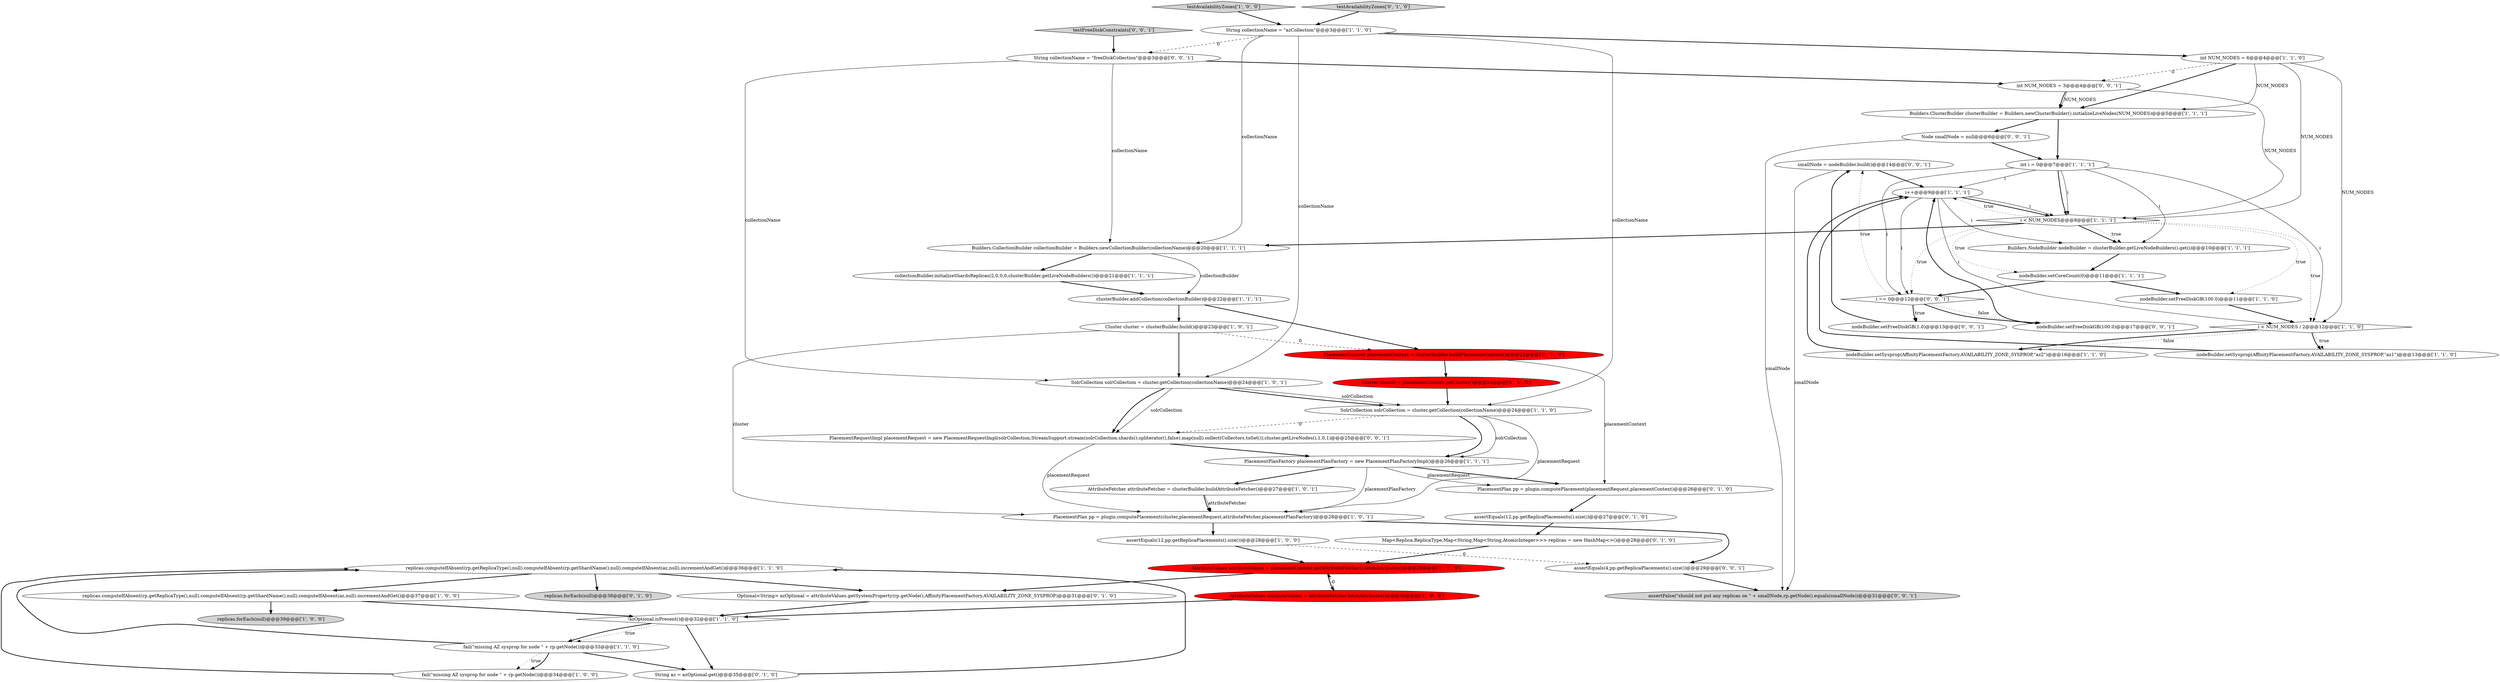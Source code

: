 digraph {
17 [style = filled, label = "replicas.computeIfAbsent(rp.getReplicaType(),null).computeIfAbsent(rp.getShardName(),null).computeIfAbsent(az,null).incrementAndGet()@@@36@@@['1', '1', '0']", fillcolor = white, shape = ellipse image = "AAA0AAABBB1BBB"];
19 [style = filled, label = "PlacementPlanFactory placementPlanFactory = new PlacementPlanFactoryImpl()@@@26@@@['1', '1', '1']", fillcolor = white, shape = ellipse image = "AAA0AAABBB1BBB"];
12 [style = filled, label = "replicas.computeIfAbsent(rp.getReplicaType(),null).computeIfAbsent(rp.getShardName(),null).computeIfAbsent(az,null).incrementAndGet()@@@37@@@['1', '0', '0']", fillcolor = white, shape = ellipse image = "AAA0AAABBB1BBB"];
13 [style = filled, label = "Cluster cluster = clusterBuilder.build()@@@23@@@['1', '0', '1']", fillcolor = white, shape = ellipse image = "AAA0AAABBB1BBB"];
16 [style = filled, label = "nodeBuilder.setSysprop(AffinityPlacementFactory.AVAILABILITY_ZONE_SYSPROP,\"az2\")@@@16@@@['1', '1', '0']", fillcolor = white, shape = ellipse image = "AAA0AAABBB1BBB"];
21 [style = filled, label = "clusterBuilder.addCollection(collectionBuilder)@@@22@@@['1', '1', '1']", fillcolor = white, shape = ellipse image = "AAA0AAABBB1BBB"];
5 [style = filled, label = "nodeBuilder.setSysprop(AffinityPlacementFactory.AVAILABILITY_ZONE_SYSPROP,\"az1\")@@@13@@@['1', '1', '0']", fillcolor = white, shape = ellipse image = "AAA0AAABBB1BBB"];
36 [style = filled, label = "replicas.forEach(null)@@@38@@@['0', '1', '0']", fillcolor = lightgray, shape = ellipse image = "AAA0AAABBB2BBB"];
45 [style = filled, label = "i == 0@@@12@@@['0', '0', '1']", fillcolor = white, shape = diamond image = "AAA0AAABBB3BBB"];
39 [style = filled, label = "Map<Replica.ReplicaType,Map<String,Map<String,AtomicInteger>>> replicas = new HashMap<>()@@@28@@@['0', '1', '0']", fillcolor = white, shape = ellipse image = "AAA0AAABBB2BBB"];
22 [style = filled, label = "SolrCollection solrCollection = cluster.getCollection(collectionName)@@@24@@@['1', '1', '0']", fillcolor = white, shape = ellipse image = "AAA0AAABBB1BBB"];
30 [style = filled, label = "testAvailabilityZones['1', '0', '0']", fillcolor = lightgray, shape = diamond image = "AAA0AAABBB1BBB"];
24 [style = filled, label = "i < NUM_NODES / 2@@@12@@@['1', '1', '0']", fillcolor = white, shape = diamond image = "AAA0AAABBB1BBB"];
35 [style = filled, label = "assertEquals(12,pp.getReplicaPlacements().size())@@@27@@@['0', '1', '0']", fillcolor = white, shape = ellipse image = "AAA0AAABBB2BBB"];
20 [style = filled, label = "i < NUM_NODES@@@8@@@['1', '1', '1']", fillcolor = white, shape = diamond image = "AAA0AAABBB1BBB"];
4 [style = filled, label = "collectionBuilder.initializeShardsReplicas(2,0,0,0,clusterBuilder.getLiveNodeBuilders())@@@21@@@['1', '1', '1']", fillcolor = white, shape = ellipse image = "AAA0AAABBB1BBB"];
6 [style = filled, label = "assertEquals(12,pp.getReplicaPlacements().size())@@@28@@@['1', '0', '0']", fillcolor = white, shape = ellipse image = "AAA0AAABBB1BBB"];
37 [style = filled, label = "Optional<String> azOptional = attributeValues.getSystemProperty(rp.getNode(),AffinityPlacementFactory.AVAILABILITY_ZONE_SYSPROP)@@@31@@@['0', '1', '0']", fillcolor = white, shape = ellipse image = "AAA0AAABBB2BBB"];
50 [style = filled, label = "nodeBuilder.setFreeDiskGB(1.0)@@@13@@@['0', '0', '1']", fillcolor = white, shape = ellipse image = "AAA0AAABBB3BBB"];
25 [style = filled, label = "AttributeValues attributeValues = placementContext.getAttributeFetcher().fetchAttributes()@@@29@@@['1', '1', '0']", fillcolor = red, shape = ellipse image = "AAA1AAABBB1BBB"];
2 [style = filled, label = "fail(\"missing AZ sysprop for node \" + rp.getNode())@@@34@@@['1', '0', '0']", fillcolor = white, shape = ellipse image = "AAA0AAABBB1BBB"];
40 [style = filled, label = "String collectionName = \"freeDiskCollection\"@@@3@@@['0', '0', '1']", fillcolor = white, shape = ellipse image = "AAA0AAABBB3BBB"];
42 [style = filled, label = "smallNode = nodeBuilder.build()@@@14@@@['0', '0', '1']", fillcolor = white, shape = ellipse image = "AAA0AAABBB3BBB"];
29 [style = filled, label = "String collectionName = \"azCollection\"@@@3@@@['1', '1', '0']", fillcolor = white, shape = ellipse image = "AAA0AAABBB1BBB"];
31 [style = filled, label = "PlacementContext placementContext = clusterBuilder.buildPlacementContext()@@@22@@@['0', '1', '0']", fillcolor = red, shape = ellipse image = "AAA1AAABBB2BBB"];
28 [style = filled, label = "i++@@@9@@@['1', '1', '1']", fillcolor = white, shape = ellipse image = "AAA0AAABBB1BBB"];
23 [style = filled, label = "Builders.NodeBuilder nodeBuilder = clusterBuilder.getLiveNodeBuilders().get(i)@@@10@@@['1', '1', '1']", fillcolor = white, shape = ellipse image = "AAA0AAABBB1BBB"];
41 [style = filled, label = "assertFalse(\"should not put any replicas on \" + smallNode,rp.getNode().equals(smallNode))@@@31@@@['0', '0', '1']", fillcolor = lightgray, shape = ellipse image = "AAA0AAABBB3BBB"];
10 [style = filled, label = "Builders.CollectionBuilder collectionBuilder = Builders.newCollectionBuilder(collectionName)@@@20@@@['1', '1', '1']", fillcolor = white, shape = ellipse image = "AAA0AAABBB1BBB"];
43 [style = filled, label = "nodeBuilder.setFreeDiskGB(100.0)@@@17@@@['0', '0', '1']", fillcolor = white, shape = ellipse image = "AAA0AAABBB3BBB"];
46 [style = filled, label = "testFreeDiskConstraints['0', '0', '1']", fillcolor = lightgray, shape = diamond image = "AAA0AAABBB3BBB"];
47 [style = filled, label = "PlacementRequestImpl placementRequest = new PlacementRequestImpl(solrCollection,StreamSupport.stream(solrCollection.shards().spliterator(),false).map(null).collect(Collectors.toSet()),cluster.getLiveNodes(),1,0,1)@@@25@@@['0', '0', '1']", fillcolor = white, shape = ellipse image = "AAA0AAABBB3BBB"];
48 [style = filled, label = "Node smallNode = null@@@6@@@['0', '0', '1']", fillcolor = white, shape = ellipse image = "AAA0AAABBB3BBB"];
49 [style = filled, label = "assertEquals(4,pp.getReplicaPlacements().size())@@@29@@@['0', '0', '1']", fillcolor = white, shape = ellipse image = "AAA0AAABBB3BBB"];
34 [style = filled, label = "Cluster cluster = placementContext.getCluster()@@@23@@@['0', '1', '0']", fillcolor = red, shape = ellipse image = "AAA1AAABBB2BBB"];
32 [style = filled, label = "String az = azOptional.get()@@@35@@@['0', '1', '0']", fillcolor = white, shape = ellipse image = "AAA0AAABBB2BBB"];
1 [style = filled, label = "int i = 0@@@7@@@['1', '1', '1']", fillcolor = white, shape = ellipse image = "AAA0AAABBB1BBB"];
0 [style = filled, label = "int NUM_NODES = 6@@@4@@@['1', '1', '0']", fillcolor = white, shape = ellipse image = "AAA0AAABBB1BBB"];
3 [style = filled, label = "AttributeFetcher attributeFetcher = clusterBuilder.buildAttributeFetcher()@@@27@@@['1', '0', '1']", fillcolor = white, shape = ellipse image = "AAA0AAABBB1BBB"];
18 [style = filled, label = "fail(\"missing AZ sysprop for node \" + rp.getNode())@@@33@@@['1', '1', '0']", fillcolor = white, shape = ellipse image = "AAA0AAABBB1BBB"];
14 [style = filled, label = "SolrCollection solrCollection = cluster.getCollection(collectionName)@@@24@@@['1', '0', '1']", fillcolor = white, shape = ellipse image = "AAA0AAABBB1BBB"];
15 [style = filled, label = "nodeBuilder.setFreeDiskGB(100.0)@@@11@@@['1', '1', '0']", fillcolor = white, shape = ellipse image = "AAA0AAABBB1BBB"];
27 [style = filled, label = "!azOptional.isPresent()@@@32@@@['1', '1', '0']", fillcolor = white, shape = diamond image = "AAA0AAABBB1BBB"];
44 [style = filled, label = "int NUM_NODES = 3@@@4@@@['0', '0', '1']", fillcolor = white, shape = ellipse image = "AAA0AAABBB3BBB"];
33 [style = filled, label = "PlacementPlan pp = plugin.computePlacement(placementRequest,placementContext)@@@26@@@['0', '1', '0']", fillcolor = white, shape = ellipse image = "AAA0AAABBB2BBB"];
26 [style = filled, label = "AttributeValues attributeValues = attributeFetcher.fetchAttributes()@@@30@@@['1', '0', '0']", fillcolor = red, shape = ellipse image = "AAA1AAABBB1BBB"];
8 [style = filled, label = "replicas.forEach(null)@@@39@@@['1', '0', '0']", fillcolor = lightgray, shape = ellipse image = "AAA0AAABBB1BBB"];
11 [style = filled, label = "Builders.ClusterBuilder clusterBuilder = Builders.newClusterBuilder().initializeLiveNodes(NUM_NODES)@@@5@@@['1', '1', '1']", fillcolor = white, shape = ellipse image = "AAA0AAABBB1BBB"];
9 [style = filled, label = "PlacementPlan pp = plugin.computePlacement(cluster,placementRequest,attributeFetcher,placementPlanFactory)@@@28@@@['1', '0', '1']", fillcolor = white, shape = ellipse image = "AAA0AAABBB1BBB"];
38 [style = filled, label = "testAvailabilityZones['0', '1', '0']", fillcolor = lightgray, shape = diamond image = "AAA0AAABBB2BBB"];
7 [style = filled, label = "nodeBuilder.setCoreCount(0)@@@11@@@['1', '1', '1']", fillcolor = white, shape = ellipse image = "AAA0AAABBB1BBB"];
42->41 [style = solid, label="smallNode"];
48->41 [style = solid, label="smallNode"];
27->32 [style = bold, label=""];
1->24 [style = solid, label="i"];
44->20 [style = solid, label="NUM_NODES"];
37->27 [style = bold, label=""];
28->20 [style = bold, label=""];
0->44 [style = dashed, label="0"];
29->0 [style = bold, label=""];
1->20 [style = bold, label=""];
0->20 [style = solid, label="NUM_NODES"];
5->28 [style = bold, label=""];
30->29 [style = bold, label=""];
40->10 [style = solid, label="collectionName"];
9->6 [style = bold, label=""];
17->36 [style = bold, label=""];
21->31 [style = bold, label=""];
45->43 [style = bold, label=""];
18->32 [style = bold, label=""];
45->42 [style = dotted, label="true"];
24->16 [style = dotted, label="false"];
27->18 [style = dotted, label="true"];
48->1 [style = bold, label=""];
13->14 [style = bold, label=""];
19->3 [style = bold, label=""];
24->5 [style = dotted, label="true"];
20->15 [style = dotted, label="true"];
22->19 [style = solid, label="solrCollection"];
21->13 [style = bold, label=""];
28->20 [style = solid, label="i"];
20->24 [style = dotted, label="true"];
11->48 [style = bold, label=""];
0->11 [style = solid, label="NUM_NODES"];
14->47 [style = solid, label="solrCollection"];
22->9 [style = solid, label="placementRequest"];
19->9 [style = solid, label="placementPlanFactory"];
14->22 [style = bold, label=""];
4->21 [style = bold, label=""];
17->37 [style = bold, label=""];
45->50 [style = dotted, label="true"];
24->5 [style = bold, label=""];
0->24 [style = solid, label="NUM_NODES"];
40->14 [style = solid, label="collectionName"];
6->49 [style = dashed, label="0"];
26->27 [style = bold, label=""];
45->43 [style = dotted, label="false"];
20->23 [style = bold, label=""];
13->31 [style = dashed, label="0"];
25->37 [style = bold, label=""];
25->26 [style = bold, label=""];
49->41 [style = bold, label=""];
28->23 [style = solid, label="i"];
23->7 [style = bold, label=""];
39->25 [style = bold, label=""];
46->40 [style = bold, label=""];
32->17 [style = bold, label=""];
2->17 [style = bold, label=""];
19->33 [style = bold, label=""];
1->20 [style = solid, label="i"];
27->18 [style = bold, label=""];
22->19 [style = bold, label=""];
35->39 [style = bold, label=""];
28->24 [style = solid, label="i"];
0->11 [style = bold, label=""];
20->7 [style = dotted, label="true"];
31->34 [style = bold, label=""];
1->23 [style = solid, label="i"];
3->9 [style = bold, label=""];
17->12 [style = bold, label=""];
50->42 [style = bold, label=""];
29->14 [style = solid, label="collectionName"];
12->8 [style = bold, label=""];
31->33 [style = solid, label="placementContext"];
20->23 [style = dotted, label="true"];
14->47 [style = bold, label=""];
29->40 [style = dashed, label="0"];
7->15 [style = bold, label=""];
42->28 [style = bold, label=""];
9->49 [style = bold, label=""];
12->27 [style = bold, label=""];
1->28 [style = solid, label="i"];
40->44 [style = bold, label=""];
18->2 [style = dotted, label="true"];
13->9 [style = solid, label="cluster"];
22->47 [style = dashed, label="0"];
33->35 [style = bold, label=""];
47->9 [style = solid, label="placementRequest"];
44->11 [style = solid, label="NUM_NODES"];
11->1 [style = bold, label=""];
38->29 [style = bold, label=""];
18->17 [style = bold, label=""];
18->2 [style = bold, label=""];
26->25 [style = dashed, label="0"];
20->45 [style = dotted, label="true"];
29->10 [style = solid, label="collectionName"];
34->22 [style = bold, label=""];
43->28 [style = bold, label=""];
20->10 [style = bold, label=""];
7->45 [style = bold, label=""];
24->16 [style = bold, label=""];
28->45 [style = solid, label="i"];
10->21 [style = solid, label="collectionBuilder"];
16->28 [style = bold, label=""];
20->28 [style = dotted, label="true"];
45->50 [style = bold, label=""];
14->22 [style = solid, label="solrCollection"];
29->22 [style = solid, label="collectionName"];
15->24 [style = bold, label=""];
47->19 [style = bold, label=""];
10->4 [style = bold, label=""];
44->11 [style = bold, label=""];
3->9 [style = solid, label="attributeFetcher"];
19->33 [style = solid, label="placementRequest"];
6->25 [style = bold, label=""];
1->45 [style = solid, label="i"];
}
